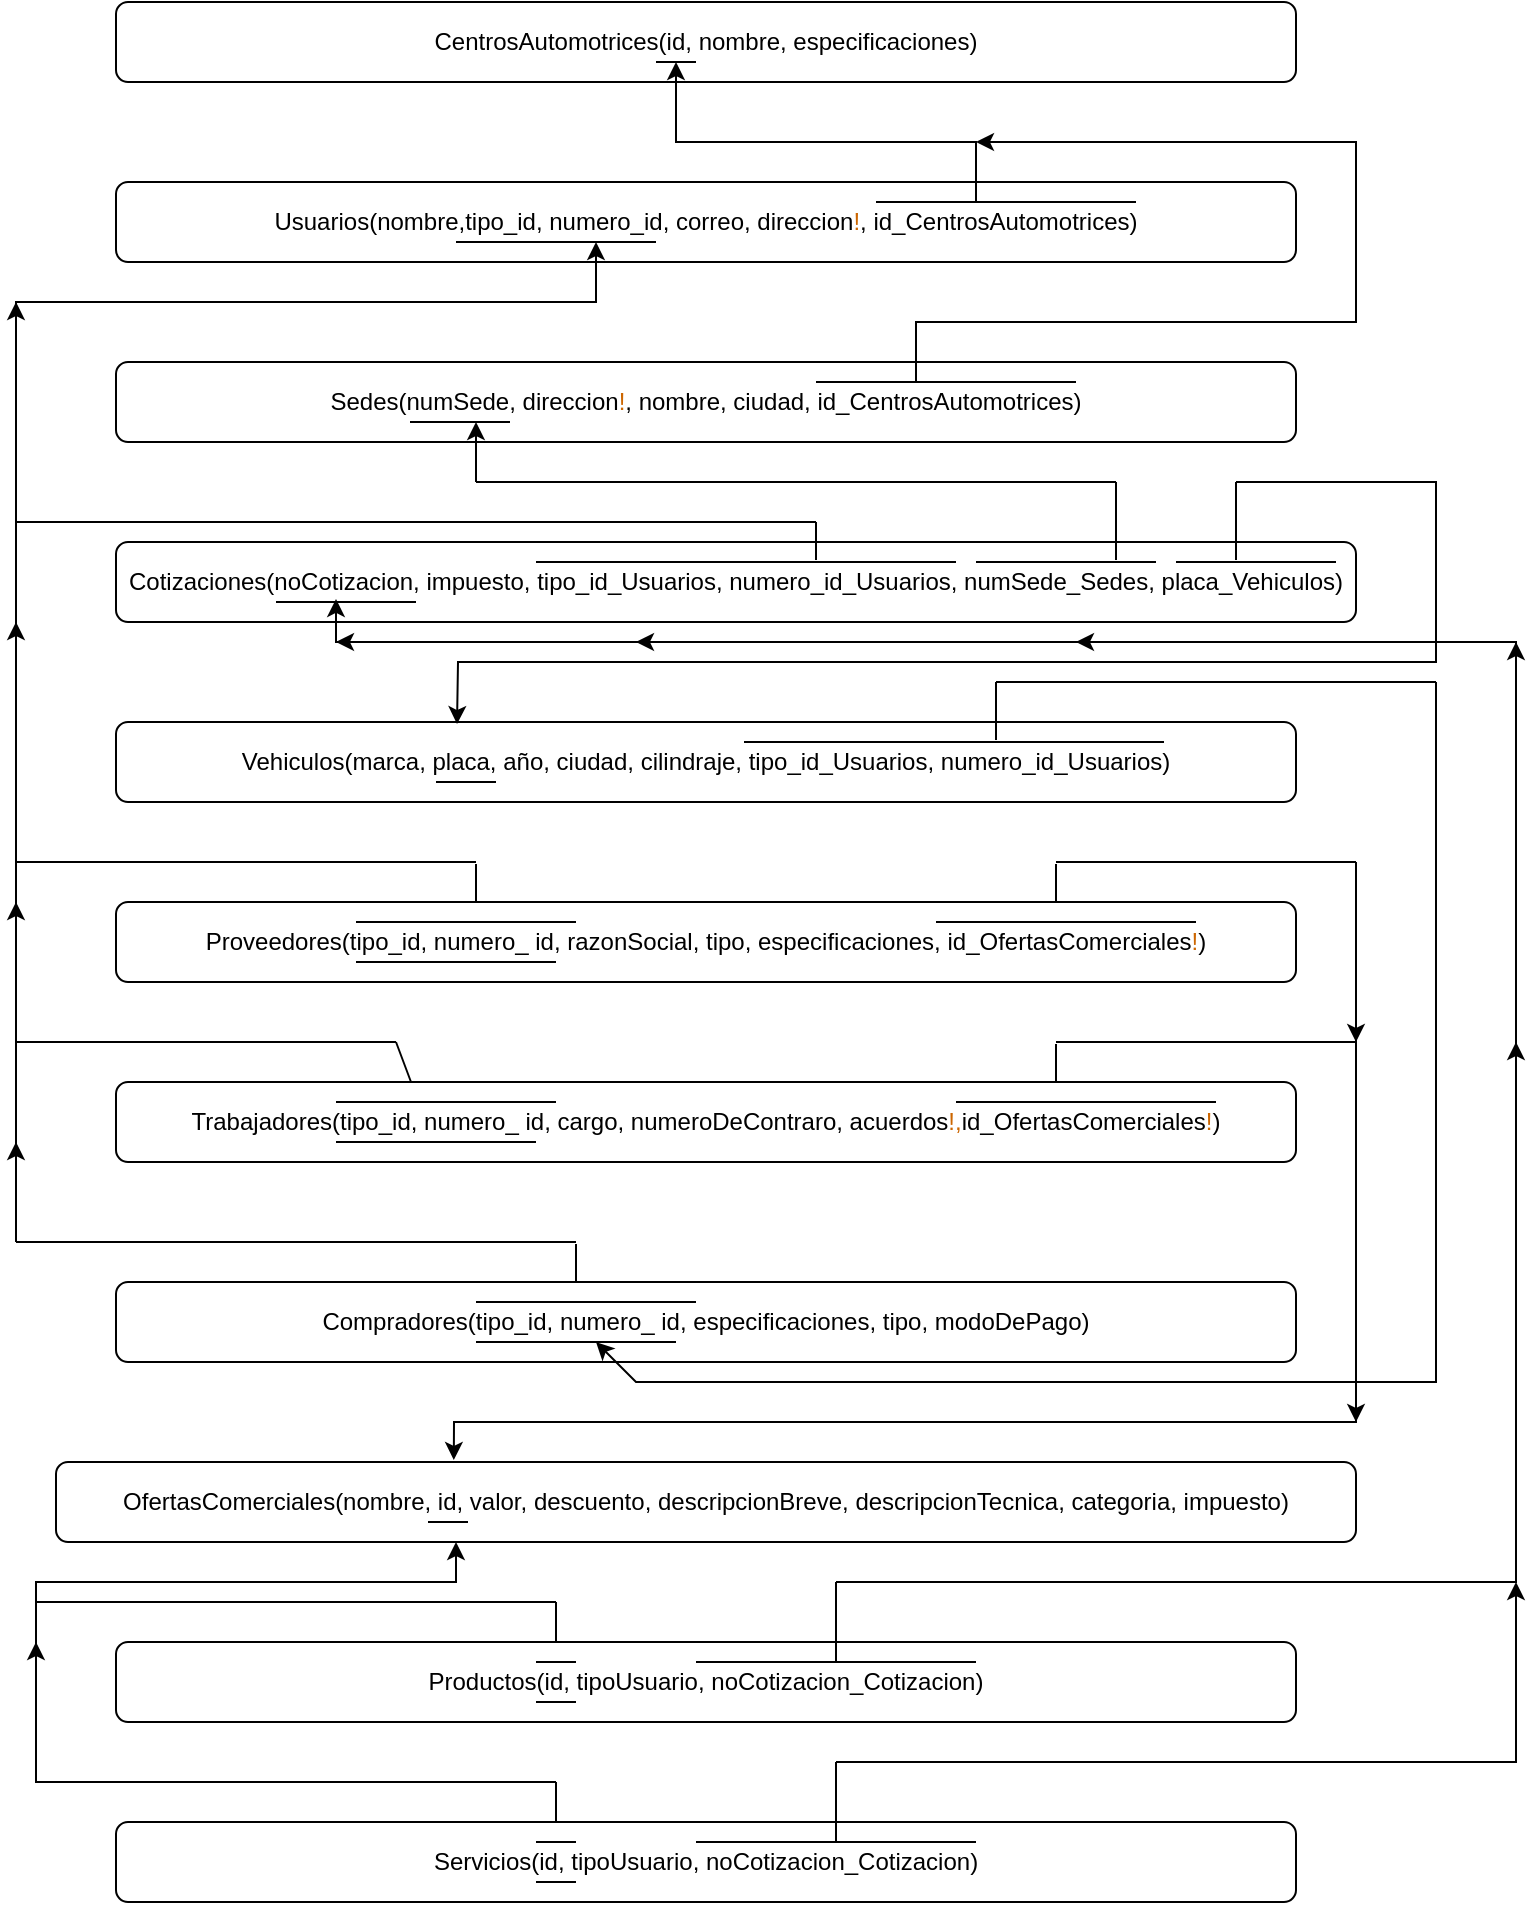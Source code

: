 <mxfile version="24.3.1" type="device">
  <diagram name="Página-1" id="Vr1Y7R2iYwyh4owWzu-u">
    <mxGraphModel dx="978" dy="485" grid="1" gridSize="10" guides="1" tooltips="1" connect="1" arrows="1" fold="1" page="0" pageScale="1" pageWidth="827" pageHeight="1169" background="#FFFFFF" math="0" shadow="0">
      <root>
        <mxCell id="0" />
        <mxCell id="1" parent="0" />
        <mxCell id="t-XKkH_gSelWPTtqUoM3-1" value="&lt;font style=&quot;vertical-align: inherit;&quot;&gt;&lt;font class=&quot;cursor-default-hover&quot; style=&quot;vertical-align: inherit;&quot;&gt;CentrosAutomotrices(id, nombre, especificaciones)&lt;/font&gt;&lt;/font&gt;" style="rounded=1;whiteSpace=wrap;html=1;labelBackgroundColor=none;" parent="1" vertex="1">
          <mxGeometry x="100" y="50" width="590" height="40" as="geometry" />
        </mxCell>
        <mxCell id="t-XKkH_gSelWPTtqUoM3-2" value="&lt;font style=&quot;vertical-align: inherit;&quot;&gt;&lt;font class=&quot;cursor-default-hover&quot; style=&quot;vertical-align: inherit;&quot;&gt;&lt;font style=&quot;vertical-align: inherit;&quot;&gt;&lt;font class=&quot;cursor-default-hover&quot; style=&quot;vertical-align: inherit;&quot;&gt;Usuarios(nombre,tipo_id, numero_id, correo, direccion&lt;span class=&quot;cursor-default-hover&quot; style=&quot;color: rgb(204, 102, 0);&quot;&gt;!&lt;/span&gt;, id_CentrosAutomotrices)&lt;/font&gt;&lt;/font&gt;&lt;/font&gt;&lt;/font&gt;" style="rounded=1;whiteSpace=wrap;html=1;labelBackgroundColor=none;" parent="1" vertex="1">
          <mxGeometry x="100" y="140" width="590" height="40" as="geometry" />
        </mxCell>
        <mxCell id="t-XKkH_gSelWPTtqUoM3-3" value="&lt;font style=&quot;vertical-align: inherit;&quot;&gt;&lt;font class=&quot;cursor-default-hover&quot; style=&quot;vertical-align: inherit;&quot;&gt;&lt;font style=&quot;vertical-align: inherit;&quot;&gt;&lt;font class=&quot;cursor-default-hover&quot; style=&quot;vertical-align: inherit;&quot;&gt;&lt;font style=&quot;vertical-align: inherit;&quot;&gt;&lt;font class=&quot;cursor-default-hover&quot; style=&quot;vertical-align: inherit;&quot;&gt;Sedes(numSede, direccion&lt;span class=&quot;cursor-default-hover&quot; style=&quot;color: rgb(204, 102, 0);&quot;&gt;!&lt;/span&gt;, nombre, ciudad, id_CentrosAutomotrices)&lt;/font&gt;&lt;/font&gt;&lt;/font&gt;&lt;/font&gt;&lt;/font&gt;&lt;/font&gt;" style="rounded=1;whiteSpace=wrap;html=1;labelBackgroundColor=none;" parent="1" vertex="1">
          <mxGeometry x="100" y="230" width="590" height="40" as="geometry" />
        </mxCell>
        <mxCell id="t-XKkH_gSelWPTtqUoM3-4" value="&lt;font style=&quot;vertical-align: inherit;&quot;&gt;&lt;font class=&quot;cursor-default-hover&quot; style=&quot;vertical-align: inherit;&quot;&gt;&lt;font style=&quot;vertical-align: inherit;&quot;&gt;&lt;font class=&quot;cursor-default-hover&quot; style=&quot;vertical-align: inherit;&quot;&gt;&lt;font style=&quot;vertical-align: inherit;&quot;&gt;&lt;font class=&quot;cursor-default-hover&quot; style=&quot;vertical-align: inherit;&quot;&gt;Cotizaciones(noCotizacion, impuesto, tipo_id_Usuarios, numero_id_Usuarios, numSede_Sedes, placa_Vehiculos)&lt;/font&gt;&lt;/font&gt;&lt;/font&gt;&lt;/font&gt;&lt;/font&gt;&lt;/font&gt;" style="rounded=1;whiteSpace=wrap;html=1;labelBackgroundColor=none;" parent="1" vertex="1">
          <mxGeometry x="100" y="320" width="620" height="40" as="geometry" />
        </mxCell>
        <mxCell id="t-XKkH_gSelWPTtqUoM3-5" value="&lt;font style=&quot;vertical-align: inherit;&quot;&gt;&lt;font class=&quot;cursor-default-hover&quot; style=&quot;vertical-align: inherit;&quot;&gt;&lt;font style=&quot;vertical-align: inherit;&quot;&gt;&lt;font class=&quot;cursor-default-hover&quot; style=&quot;vertical-align: inherit;&quot;&gt;&lt;font style=&quot;vertical-align: inherit;&quot;&gt;&lt;font class=&quot;cursor-default-hover&quot; style=&quot;vertical-align: inherit;&quot;&gt;Vehiculos(marca, placa, año, ciudad, cilindraje, tipo_id_Usuarios, numero_id_Usuarios)&lt;/font&gt;&lt;/font&gt;&lt;/font&gt;&lt;/font&gt;&lt;/font&gt;&lt;/font&gt;" style="rounded=1;whiteSpace=wrap;html=1;labelBackgroundColor=none;" parent="1" vertex="1">
          <mxGeometry x="100" y="410" width="590" height="40" as="geometry" />
        </mxCell>
        <mxCell id="t-XKkH_gSelWPTtqUoM3-6" value="&lt;font style=&quot;vertical-align: inherit;&quot;&gt;&lt;font class=&quot;cursor-default-hover&quot; style=&quot;vertical-align: inherit;&quot;&gt;&lt;font style=&quot;vertical-align: inherit;&quot;&gt;&lt;font class=&quot;cursor-default-hover&quot; style=&quot;vertical-align: inherit;&quot;&gt;&lt;font style=&quot;vertical-align: inherit;&quot;&gt;&lt;font class=&quot;cursor-default-hover&quot; style=&quot;vertical-align: inherit;&quot;&gt;Proveedores(tipo_id, numero_ id, razonSocial, tipo, especificaciones, id_OfertasComerciales&lt;span class=&quot;cursor-default-hover&quot; style=&quot;color: rgb(204, 102, 0);&quot;&gt;!&lt;/span&gt;)&lt;/font&gt;&lt;/font&gt;&lt;/font&gt;&lt;/font&gt;&lt;/font&gt;&lt;/font&gt;" style="rounded=1;whiteSpace=wrap;html=1;labelBackgroundColor=none;" parent="1" vertex="1">
          <mxGeometry x="100" y="500" width="590" height="40" as="geometry" />
        </mxCell>
        <mxCell id="t-XKkH_gSelWPTtqUoM3-7" value="&lt;font style=&quot;vertical-align: inherit;&quot;&gt;&lt;font class=&quot;cursor-default-hover&quot; style=&quot;vertical-align: inherit;&quot;&gt;&lt;font style=&quot;vertical-align: inherit;&quot;&gt;&lt;font class=&quot;cursor-default-hover&quot; style=&quot;vertical-align: inherit;&quot;&gt;&lt;font style=&quot;vertical-align: inherit;&quot;&gt;&lt;font class=&quot;cursor-default-hover&quot; style=&quot;vertical-align: inherit;&quot;&gt;Trabajadores(tipo_id, numero_ id, cargo, numeroDeContraro, acuerdos&lt;font class=&quot;cursor-default-hover&quot; color=&quot;#cc6600&quot;&gt;!,&lt;/font&gt;id_OfertasComerciales&lt;span style=&quot;color: rgb(204, 102, 0);&quot; class=&quot;cursor-default-hover&quot;&gt;!&lt;/span&gt;)&lt;/font&gt;&lt;/font&gt;&lt;/font&gt;&lt;/font&gt;&lt;/font&gt;&lt;/font&gt;" style="rounded=1;whiteSpace=wrap;html=1;labelBackgroundColor=none;" parent="1" vertex="1">
          <mxGeometry x="100" y="590" width="590" height="40" as="geometry" />
        </mxCell>
        <mxCell id="t-XKkH_gSelWPTtqUoM3-8" value="&lt;font style=&quot;vertical-align: inherit;&quot;&gt;&lt;font class=&quot;cursor-default-hover&quot; style=&quot;vertical-align: inherit;&quot;&gt;&lt;font style=&quot;vertical-align: inherit;&quot;&gt;&lt;font class=&quot;cursor-default-hover&quot; style=&quot;vertical-align: inherit;&quot;&gt;&lt;font style=&quot;vertical-align: inherit;&quot;&gt;&lt;font class=&quot;cursor-default-hover&quot; style=&quot;vertical-align: inherit;&quot;&gt;Compradores(tipo_id, numero_ id, especificaciones, tipo, modoDePago)&lt;/font&gt;&lt;/font&gt;&lt;/font&gt;&lt;/font&gt;&lt;/font&gt;&lt;/font&gt;" style="rounded=1;whiteSpace=wrap;html=1;labelBackgroundColor=none;" parent="1" vertex="1">
          <mxGeometry x="100" y="690" width="590" height="40" as="geometry" />
        </mxCell>
        <mxCell id="t-XKkH_gSelWPTtqUoM3-9" value="&lt;font style=&quot;vertical-align: inherit;&quot;&gt;&lt;font class=&quot;cursor-default-hover&quot; style=&quot;vertical-align: inherit;&quot;&gt;&lt;font style=&quot;vertical-align: inherit;&quot;&gt;&lt;font class=&quot;cursor-default-hover&quot; style=&quot;vertical-align: inherit;&quot;&gt;&lt;font style=&quot;vertical-align: inherit;&quot;&gt;&lt;font class=&quot;cursor-default-hover&quot; style=&quot;vertical-align: inherit;&quot;&gt;OfertasComerciales(nombre, id, valor, descuento, descripcionBreve, descripcionTecnica, categoria, impuesto)&lt;/font&gt;&lt;/font&gt;&lt;/font&gt;&lt;/font&gt;&lt;/font&gt;&lt;/font&gt;" style="rounded=1;whiteSpace=wrap;html=1;labelBackgroundColor=none;" parent="1" vertex="1">
          <mxGeometry x="70" y="780" width="650" height="40" as="geometry" />
        </mxCell>
        <mxCell id="t-XKkH_gSelWPTtqUoM3-11" value="&lt;font style=&quot;vertical-align: inherit;&quot;&gt;&lt;font class=&quot;cursor-default-hover&quot; style=&quot;vertical-align: inherit;&quot;&gt;&lt;font style=&quot;vertical-align: inherit;&quot;&gt;&lt;font class=&quot;cursor-default-hover&quot; style=&quot;vertical-align: inherit;&quot;&gt;&lt;font style=&quot;vertical-align: inherit;&quot;&gt;&lt;font class=&quot;cursor-default-hover&quot; style=&quot;vertical-align: inherit;&quot;&gt;Servicios(id, tipoUsuario, noCotizacion_Cotizacion)&lt;/font&gt;&lt;/font&gt;&lt;/font&gt;&lt;/font&gt;&lt;/font&gt;&lt;/font&gt;" style="rounded=1;whiteSpace=wrap;html=1;labelBackgroundColor=none;" parent="1" vertex="1">
          <mxGeometry x="100" y="960" width="590" height="40" as="geometry" />
        </mxCell>
        <mxCell id="t-XKkH_gSelWPTtqUoM3-12" value="&lt;font style=&quot;vertical-align: inherit;&quot;&gt;&lt;font class=&quot;cursor-default-hover&quot; style=&quot;vertical-align: inherit;&quot;&gt;&lt;font style=&quot;vertical-align: inherit;&quot;&gt;&lt;font class=&quot;cursor-default-hover&quot; style=&quot;vertical-align: inherit;&quot;&gt;&lt;font style=&quot;vertical-align: inherit;&quot;&gt;&lt;font class=&quot;cursor-default-hover&quot; style=&quot;vertical-align: inherit;&quot;&gt;Productos(id, tipoUsuario, noCotizacion_Cotizacion)&lt;/font&gt;&lt;/font&gt;&lt;/font&gt;&lt;/font&gt;&lt;/font&gt;&lt;/font&gt;" style="rounded=1;whiteSpace=wrap;html=1;labelBackgroundColor=none;" parent="1" vertex="1">
          <mxGeometry x="100" y="870" width="590" height="40" as="geometry" />
        </mxCell>
        <mxCell id="AOUOuKHNEziZ9cPBrUxJ-1" value="" style="endArrow=none;html=1;rounded=0;labelBackgroundColor=none;fontColor=default;" edge="1" parent="1">
          <mxGeometry width="50" height="50" relative="1" as="geometry">
            <mxPoint x="370" y="80" as="sourcePoint" />
            <mxPoint x="390" y="80" as="targetPoint" />
          </mxGeometry>
        </mxCell>
        <mxCell id="AOUOuKHNEziZ9cPBrUxJ-2" value="" style="endArrow=none;html=1;rounded=0;labelBackgroundColor=none;fontColor=default;" edge="1" parent="1">
          <mxGeometry width="50" height="50" relative="1" as="geometry">
            <mxPoint x="310" y="900" as="sourcePoint" />
            <mxPoint x="330" y="900" as="targetPoint" />
          </mxGeometry>
        </mxCell>
        <mxCell id="AOUOuKHNEziZ9cPBrUxJ-3" value="" style="endArrow=none;html=1;rounded=0;labelBackgroundColor=none;fontColor=default;" edge="1" parent="1">
          <mxGeometry width="50" height="50" relative="1" as="geometry">
            <mxPoint x="310" y="990" as="sourcePoint" />
            <mxPoint x="330" y="990" as="targetPoint" />
          </mxGeometry>
        </mxCell>
        <mxCell id="AOUOuKHNEziZ9cPBrUxJ-6" value="" style="endArrow=none;html=1;rounded=0;labelBackgroundColor=none;fontColor=default;" edge="1" parent="1">
          <mxGeometry width="50" height="50" relative="1" as="geometry">
            <mxPoint x="256" y="810" as="sourcePoint" />
            <mxPoint x="276" y="810" as="targetPoint" />
          </mxGeometry>
        </mxCell>
        <mxCell id="AOUOuKHNEziZ9cPBrUxJ-9" value="" style="endArrow=none;html=1;rounded=0;labelBackgroundColor=none;fontColor=default;" edge="1" parent="1">
          <mxGeometry width="50" height="50" relative="1" as="geometry">
            <mxPoint x="270" y="170" as="sourcePoint" />
            <mxPoint x="370" y="170" as="targetPoint" />
          </mxGeometry>
        </mxCell>
        <mxCell id="AOUOuKHNEziZ9cPBrUxJ-10" value="" style="endArrow=none;html=1;rounded=0;labelBackgroundColor=none;fontColor=default;" edge="1" parent="1">
          <mxGeometry width="50" height="50" relative="1" as="geometry">
            <mxPoint x="220" y="530" as="sourcePoint" />
            <mxPoint x="320" y="530" as="targetPoint" />
          </mxGeometry>
        </mxCell>
        <mxCell id="AOUOuKHNEziZ9cPBrUxJ-11" value="" style="endArrow=none;html=1;rounded=0;labelBackgroundColor=none;fontColor=default;" edge="1" parent="1">
          <mxGeometry width="50" height="50" relative="1" as="geometry">
            <mxPoint x="210" y="620" as="sourcePoint" />
            <mxPoint x="310" y="620" as="targetPoint" />
          </mxGeometry>
        </mxCell>
        <mxCell id="AOUOuKHNEziZ9cPBrUxJ-12" value="" style="endArrow=none;html=1;rounded=0;labelBackgroundColor=none;fontColor=default;" edge="1" parent="1">
          <mxGeometry width="50" height="50" relative="1" as="geometry">
            <mxPoint x="280" y="720" as="sourcePoint" />
            <mxPoint x="380" y="720" as="targetPoint" />
          </mxGeometry>
        </mxCell>
        <mxCell id="AOUOuKHNEziZ9cPBrUxJ-13" value="" style="endArrow=none;html=1;rounded=0;labelBackgroundColor=none;fontColor=default;" edge="1" parent="1">
          <mxGeometry width="50" height="50" relative="1" as="geometry">
            <mxPoint x="310" y="880" as="sourcePoint" />
            <mxPoint x="330" y="880" as="targetPoint" />
          </mxGeometry>
        </mxCell>
        <mxCell id="AOUOuKHNEziZ9cPBrUxJ-14" value="" style="endArrow=none;html=1;rounded=0;labelBackgroundColor=none;fontColor=default;" edge="1" parent="1">
          <mxGeometry width="50" height="50" relative="1" as="geometry">
            <mxPoint x="310" y="970" as="sourcePoint" />
            <mxPoint x="330" y="970" as="targetPoint" />
          </mxGeometry>
        </mxCell>
        <mxCell id="AOUOuKHNEziZ9cPBrUxJ-20" value="" style="endArrow=none;html=1;rounded=0;labelBackgroundColor=none;fontColor=default;" edge="1" parent="1">
          <mxGeometry width="50" height="50" relative="1" as="geometry">
            <mxPoint x="414" y="420" as="sourcePoint" />
            <mxPoint x="624" y="420" as="targetPoint" />
          </mxGeometry>
        </mxCell>
        <mxCell id="AOUOuKHNEziZ9cPBrUxJ-21" value="" style="endArrow=none;html=1;rounded=0;labelBackgroundColor=none;fontColor=default;" edge="1" parent="1">
          <mxGeometry width="50" height="50" relative="1" as="geometry">
            <mxPoint x="220" y="510" as="sourcePoint" />
            <mxPoint x="330" y="510" as="targetPoint" />
          </mxGeometry>
        </mxCell>
        <mxCell id="AOUOuKHNEziZ9cPBrUxJ-22" value="" style="endArrow=none;html=1;rounded=0;labelBackgroundColor=none;fontColor=default;" edge="1" parent="1">
          <mxGeometry width="50" height="50" relative="1" as="geometry">
            <mxPoint x="280" y="700" as="sourcePoint" />
            <mxPoint x="390" y="700" as="targetPoint" />
          </mxGeometry>
        </mxCell>
        <mxCell id="AOUOuKHNEziZ9cPBrUxJ-23" value="" style="endArrow=none;html=1;rounded=0;labelBackgroundColor=none;fontColor=default;" edge="1" parent="1">
          <mxGeometry width="50" height="50" relative="1" as="geometry">
            <mxPoint x="510" y="510" as="sourcePoint" />
            <mxPoint x="640" y="510" as="targetPoint" />
          </mxGeometry>
        </mxCell>
        <mxCell id="AOUOuKHNEziZ9cPBrUxJ-24" value="" style="endArrow=none;html=1;rounded=0;labelBackgroundColor=none;fontColor=default;" edge="1" parent="1">
          <mxGeometry width="50" height="50" relative="1" as="geometry">
            <mxPoint x="210" y="600" as="sourcePoint" />
            <mxPoint x="320" y="600" as="targetPoint" />
          </mxGeometry>
        </mxCell>
        <mxCell id="AOUOuKHNEziZ9cPBrUxJ-25" value="" style="endArrow=classic;html=1;rounded=0;labelBackgroundColor=none;fontColor=default;" edge="1" parent="1">
          <mxGeometry width="50" height="50" relative="1" as="geometry">
            <mxPoint x="50" y="670" as="sourcePoint" />
            <mxPoint x="340" y="170" as="targetPoint" />
            <Array as="points">
              <mxPoint x="50" y="200" />
              <mxPoint x="340" y="200" />
              <mxPoint x="340" y="180" />
            </Array>
          </mxGeometry>
        </mxCell>
        <mxCell id="AOUOuKHNEziZ9cPBrUxJ-26" value="" style="endArrow=none;html=1;rounded=0;labelBackgroundColor=none;fontColor=default;" edge="1" parent="1">
          <mxGeometry width="50" height="50" relative="1" as="geometry">
            <mxPoint x="50" y="670" as="sourcePoint" />
            <mxPoint x="330" y="670" as="targetPoint" />
          </mxGeometry>
        </mxCell>
        <mxCell id="AOUOuKHNEziZ9cPBrUxJ-27" value="" style="endArrow=none;html=1;rounded=0;labelBackgroundColor=none;fontColor=default;" edge="1" parent="1">
          <mxGeometry width="50" height="50" relative="1" as="geometry">
            <mxPoint x="50" y="570" as="sourcePoint" />
            <mxPoint x="240" y="570" as="targetPoint" />
          </mxGeometry>
        </mxCell>
        <mxCell id="AOUOuKHNEziZ9cPBrUxJ-28" value="" style="endArrow=none;html=1;rounded=0;labelBackgroundColor=none;fontColor=default;" edge="1" parent="1">
          <mxGeometry width="50" height="50" relative="1" as="geometry">
            <mxPoint x="50" y="480" as="sourcePoint" />
            <mxPoint x="280" y="480" as="targetPoint" />
          </mxGeometry>
        </mxCell>
        <mxCell id="AOUOuKHNEziZ9cPBrUxJ-34" value="" style="endArrow=none;html=1;rounded=0;entryX=0.25;entryY=0;entryDx=0;entryDy=0;labelBackgroundColor=none;fontColor=default;" edge="1" parent="1" target="t-XKkH_gSelWPTtqUoM3-7">
          <mxGeometry width="50" height="50" relative="1" as="geometry">
            <mxPoint x="240" y="570" as="sourcePoint" />
            <mxPoint x="380" y="520" as="targetPoint" />
            <Array as="points">
              <mxPoint x="240" y="570" />
            </Array>
          </mxGeometry>
        </mxCell>
        <mxCell id="AOUOuKHNEziZ9cPBrUxJ-35" value="" style="endArrow=none;html=1;rounded=0;entryX=0.39;entryY=-0.037;entryDx=0;entryDy=0;entryPerimeter=0;labelBackgroundColor=none;fontColor=default;" edge="1" parent="1">
          <mxGeometry width="50" height="50" relative="1" as="geometry">
            <mxPoint x="280" y="481" as="sourcePoint" />
            <mxPoint x="280" y="500" as="targetPoint" />
          </mxGeometry>
        </mxCell>
        <mxCell id="AOUOuKHNEziZ9cPBrUxJ-36" value="" style="endArrow=none;html=1;rounded=0;entryX=0.39;entryY=-0.037;entryDx=0;entryDy=0;entryPerimeter=0;labelBackgroundColor=none;fontColor=default;" edge="1" parent="1">
          <mxGeometry width="50" height="50" relative="1" as="geometry">
            <mxPoint x="330" y="671" as="sourcePoint" />
            <mxPoint x="330" y="690" as="targetPoint" />
          </mxGeometry>
        </mxCell>
        <mxCell id="AOUOuKHNEziZ9cPBrUxJ-37" value="" style="endArrow=classic;html=1;rounded=0;labelBackgroundColor=none;fontColor=default;" edge="1" parent="1">
          <mxGeometry width="50" height="50" relative="1" as="geometry">
            <mxPoint x="50" y="570" as="sourcePoint" />
            <mxPoint x="50" y="500" as="targetPoint" />
          </mxGeometry>
        </mxCell>
        <mxCell id="AOUOuKHNEziZ9cPBrUxJ-38" value="" style="endArrow=classic;html=1;rounded=0;labelBackgroundColor=none;fontColor=default;" edge="1" parent="1">
          <mxGeometry width="50" height="50" relative="1" as="geometry">
            <mxPoint x="50" y="480" as="sourcePoint" />
            <mxPoint x="50" y="360" as="targetPoint" />
          </mxGeometry>
        </mxCell>
        <mxCell id="AOUOuKHNEziZ9cPBrUxJ-39" value="" style="endArrow=classic;html=1;rounded=0;labelBackgroundColor=none;fontColor=default;" edge="1" parent="1">
          <mxGeometry width="50" height="50" relative="1" as="geometry">
            <mxPoint x="50" y="670" as="sourcePoint" />
            <mxPoint x="50" y="620" as="targetPoint" />
          </mxGeometry>
        </mxCell>
        <mxCell id="AOUOuKHNEziZ9cPBrUxJ-41" value="" style="endArrow=classic;html=1;rounded=0;labelBackgroundColor=none;fontColor=default;" edge="1" parent="1">
          <mxGeometry width="50" height="50" relative="1" as="geometry">
            <mxPoint x="320" y="940" as="sourcePoint" />
            <mxPoint x="270" y="820" as="targetPoint" />
            <Array as="points">
              <mxPoint x="60" y="940" />
              <mxPoint x="60" y="840" />
              <mxPoint x="270" y="840" />
            </Array>
          </mxGeometry>
        </mxCell>
        <mxCell id="AOUOuKHNEziZ9cPBrUxJ-42" value="" style="endArrow=none;html=1;rounded=0;labelBackgroundColor=none;fontColor=default;" edge="1" parent="1">
          <mxGeometry width="50" height="50" relative="1" as="geometry">
            <mxPoint x="60" y="850" as="sourcePoint" />
            <mxPoint x="320" y="850" as="targetPoint" />
          </mxGeometry>
        </mxCell>
        <mxCell id="AOUOuKHNEziZ9cPBrUxJ-43" value="" style="endArrow=classic;html=1;rounded=0;labelBackgroundColor=none;fontColor=default;" edge="1" parent="1">
          <mxGeometry width="50" height="50" relative="1" as="geometry">
            <mxPoint x="60" y="940" as="sourcePoint" />
            <mxPoint x="60" y="870" as="targetPoint" />
          </mxGeometry>
        </mxCell>
        <mxCell id="AOUOuKHNEziZ9cPBrUxJ-44" value="" style="endArrow=none;html=1;rounded=0;labelBackgroundColor=none;fontColor=default;" edge="1" parent="1">
          <mxGeometry width="50" height="50" relative="1" as="geometry">
            <mxPoint x="320" y="960" as="sourcePoint" />
            <mxPoint x="320" y="940" as="targetPoint" />
          </mxGeometry>
        </mxCell>
        <mxCell id="AOUOuKHNEziZ9cPBrUxJ-46" value="" style="endArrow=none;html=1;rounded=0;labelBackgroundColor=none;fontColor=default;" edge="1" parent="1">
          <mxGeometry width="50" height="50" relative="1" as="geometry">
            <mxPoint x="320" y="870" as="sourcePoint" />
            <mxPoint x="320" y="850" as="targetPoint" />
          </mxGeometry>
        </mxCell>
        <mxCell id="AOUOuKHNEziZ9cPBrUxJ-47" value="" style="endArrow=none;html=1;rounded=0;labelBackgroundColor=none;fontColor=default;" edge="1" parent="1">
          <mxGeometry width="50" height="50" relative="1" as="geometry">
            <mxPoint x="260" y="440" as="sourcePoint" />
            <mxPoint x="290" y="440" as="targetPoint" />
          </mxGeometry>
        </mxCell>
        <mxCell id="AOUOuKHNEziZ9cPBrUxJ-50" value="" style="endArrow=none;html=1;rounded=0;labelBackgroundColor=none;fontColor=default;" edge="1" parent="1">
          <mxGeometry width="50" height="50" relative="1" as="geometry">
            <mxPoint x="180" y="350" as="sourcePoint" />
            <mxPoint x="250" y="350" as="targetPoint" />
          </mxGeometry>
        </mxCell>
        <mxCell id="AOUOuKHNEziZ9cPBrUxJ-51" value="" style="endArrow=none;html=1;rounded=0;labelBackgroundColor=none;fontColor=default;" edge="1" parent="1">
          <mxGeometry width="50" height="50" relative="1" as="geometry">
            <mxPoint x="247" y="260" as="sourcePoint" />
            <mxPoint x="297" y="260" as="targetPoint" />
          </mxGeometry>
        </mxCell>
        <mxCell id="AOUOuKHNEziZ9cPBrUxJ-52" value="" style="endArrow=none;html=1;rounded=0;labelBackgroundColor=none;fontColor=default;" edge="1" parent="1">
          <mxGeometry width="50" height="50" relative="1" as="geometry">
            <mxPoint x="520" y="600" as="sourcePoint" />
            <mxPoint x="650" y="600" as="targetPoint" />
          </mxGeometry>
        </mxCell>
        <mxCell id="AOUOuKHNEziZ9cPBrUxJ-53" value="" style="endArrow=none;html=1;rounded=0;labelBackgroundColor=none;fontColor=default;" edge="1" parent="1">
          <mxGeometry width="50" height="50" relative="1" as="geometry">
            <mxPoint x="310" y="330" as="sourcePoint" />
            <mxPoint x="520" y="330" as="targetPoint" />
          </mxGeometry>
        </mxCell>
        <mxCell id="AOUOuKHNEziZ9cPBrUxJ-54" value="" style="endArrow=none;html=1;rounded=0;labelBackgroundColor=none;fontColor=default;" edge="1" parent="1">
          <mxGeometry width="50" height="50" relative="1" as="geometry">
            <mxPoint x="530" y="330" as="sourcePoint" />
            <mxPoint x="620" y="330" as="targetPoint" />
          </mxGeometry>
        </mxCell>
        <mxCell id="AOUOuKHNEziZ9cPBrUxJ-55" value="" style="endArrow=none;html=1;rounded=0;labelBackgroundColor=none;fontColor=default;" edge="1" parent="1">
          <mxGeometry width="50" height="50" relative="1" as="geometry">
            <mxPoint x="630" y="330" as="sourcePoint" />
            <mxPoint x="710" y="330" as="targetPoint" />
          </mxGeometry>
        </mxCell>
        <mxCell id="AOUOuKHNEziZ9cPBrUxJ-56" value="" style="endArrow=none;html=1;rounded=0;labelBackgroundColor=none;fontColor=default;" edge="1" parent="1">
          <mxGeometry width="50" height="50" relative="1" as="geometry">
            <mxPoint x="480" y="150" as="sourcePoint" />
            <mxPoint x="610" y="150" as="targetPoint" />
          </mxGeometry>
        </mxCell>
        <mxCell id="AOUOuKHNEziZ9cPBrUxJ-57" value="" style="endArrow=classic;html=1;rounded=0;labelBackgroundColor=none;fontColor=default;" edge="1" parent="1">
          <mxGeometry width="50" height="50" relative="1" as="geometry">
            <mxPoint x="530" y="150" as="sourcePoint" />
            <mxPoint x="380" y="80" as="targetPoint" />
            <Array as="points">
              <mxPoint x="530" y="120" />
              <mxPoint x="380" y="120" />
            </Array>
          </mxGeometry>
        </mxCell>
        <mxCell id="AOUOuKHNEziZ9cPBrUxJ-58" value="" style="endArrow=none;html=1;rounded=0;labelBackgroundColor=none;fontColor=default;" edge="1" parent="1">
          <mxGeometry width="50" height="50" relative="1" as="geometry">
            <mxPoint x="450" y="240" as="sourcePoint" />
            <mxPoint x="580" y="240" as="targetPoint" />
          </mxGeometry>
        </mxCell>
        <mxCell id="AOUOuKHNEziZ9cPBrUxJ-59" value="" style="endArrow=classic;html=1;rounded=0;labelBackgroundColor=none;fontColor=default;" edge="1" parent="1">
          <mxGeometry width="50" height="50" relative="1" as="geometry">
            <mxPoint x="500" y="240" as="sourcePoint" />
            <mxPoint x="530" y="120" as="targetPoint" />
            <Array as="points">
              <mxPoint x="500" y="210" />
              <mxPoint x="720" y="210" />
              <mxPoint x="720" y="120" />
            </Array>
          </mxGeometry>
        </mxCell>
        <mxCell id="AOUOuKHNEziZ9cPBrUxJ-60" value="" style="endArrow=none;html=1;rounded=0;entryX=0.39;entryY=-0.037;entryDx=0;entryDy=0;entryPerimeter=0;labelBackgroundColor=none;fontColor=default;" edge="1" parent="1">
          <mxGeometry width="50" height="50" relative="1" as="geometry">
            <mxPoint x="570" y="481" as="sourcePoint" />
            <mxPoint x="570" y="500" as="targetPoint" />
          </mxGeometry>
        </mxCell>
        <mxCell id="AOUOuKHNEziZ9cPBrUxJ-61" value="" style="endArrow=none;html=1;rounded=0;labelBackgroundColor=none;fontColor=default;" edge="1" parent="1">
          <mxGeometry width="50" height="50" relative="1" as="geometry">
            <mxPoint x="570" y="480" as="sourcePoint" />
            <mxPoint x="720" y="480" as="targetPoint" />
          </mxGeometry>
        </mxCell>
        <mxCell id="AOUOuKHNEziZ9cPBrUxJ-62" value="" style="endArrow=classic;html=1;rounded=0;entryX=0.306;entryY=-0.025;entryDx=0;entryDy=0;entryPerimeter=0;labelBackgroundColor=none;fontColor=default;" edge="1" parent="1" target="t-XKkH_gSelWPTtqUoM3-9">
          <mxGeometry width="50" height="50" relative="1" as="geometry">
            <mxPoint x="720" y="480" as="sourcePoint" />
            <mxPoint x="770" y="430" as="targetPoint" />
            <Array as="points">
              <mxPoint x="720" y="760" />
              <mxPoint x="269" y="760" />
            </Array>
          </mxGeometry>
        </mxCell>
        <mxCell id="AOUOuKHNEziZ9cPBrUxJ-63" value="" style="endArrow=none;html=1;rounded=0;entryX=0.39;entryY=-0.037;entryDx=0;entryDy=0;entryPerimeter=0;labelBackgroundColor=none;fontColor=default;" edge="1" parent="1">
          <mxGeometry width="50" height="50" relative="1" as="geometry">
            <mxPoint x="570" y="571" as="sourcePoint" />
            <mxPoint x="570" y="590" as="targetPoint" />
          </mxGeometry>
        </mxCell>
        <mxCell id="AOUOuKHNEziZ9cPBrUxJ-64" value="" style="endArrow=none;html=1;rounded=0;labelBackgroundColor=none;fontColor=default;" edge="1" parent="1">
          <mxGeometry width="50" height="50" relative="1" as="geometry">
            <mxPoint x="570" y="570" as="sourcePoint" />
            <mxPoint x="720" y="570" as="targetPoint" />
          </mxGeometry>
        </mxCell>
        <mxCell id="AOUOuKHNEziZ9cPBrUxJ-65" value="" style="endArrow=classic;html=1;rounded=0;labelBackgroundColor=none;fontColor=default;" edge="1" parent="1">
          <mxGeometry width="50" height="50" relative="1" as="geometry">
            <mxPoint x="720" y="480" as="sourcePoint" />
            <mxPoint x="720" y="570" as="targetPoint" />
          </mxGeometry>
        </mxCell>
        <mxCell id="AOUOuKHNEziZ9cPBrUxJ-66" value="" style="endArrow=classic;html=1;rounded=0;labelBackgroundColor=none;fontColor=default;" edge="1" parent="1">
          <mxGeometry width="50" height="50" relative="1" as="geometry">
            <mxPoint x="720" y="570" as="sourcePoint" />
            <mxPoint x="720" y="760" as="targetPoint" />
          </mxGeometry>
        </mxCell>
        <mxCell id="AOUOuKHNEziZ9cPBrUxJ-67" value="" style="endArrow=none;html=1;rounded=0;entryX=0.39;entryY=-0.037;entryDx=0;entryDy=0;entryPerimeter=0;labelBackgroundColor=none;fontColor=default;" edge="1" parent="1">
          <mxGeometry width="50" height="50" relative="1" as="geometry">
            <mxPoint x="450" y="310" as="sourcePoint" />
            <mxPoint x="450" y="329" as="targetPoint" />
          </mxGeometry>
        </mxCell>
        <mxCell id="AOUOuKHNEziZ9cPBrUxJ-68" value="" style="endArrow=none;html=1;rounded=0;labelBackgroundColor=none;fontColor=default;" edge="1" parent="1">
          <mxGeometry width="50" height="50" relative="1" as="geometry">
            <mxPoint x="50" y="310" as="sourcePoint" />
            <mxPoint x="450" y="310" as="targetPoint" />
          </mxGeometry>
        </mxCell>
        <mxCell id="AOUOuKHNEziZ9cPBrUxJ-69" value="" style="endArrow=classic;html=1;rounded=0;labelBackgroundColor=none;fontColor=default;" edge="1" parent="1">
          <mxGeometry width="50" height="50" relative="1" as="geometry">
            <mxPoint x="50" y="310" as="sourcePoint" />
            <mxPoint x="50" y="200" as="targetPoint" />
          </mxGeometry>
        </mxCell>
        <mxCell id="AOUOuKHNEziZ9cPBrUxJ-70" value="" style="endArrow=none;html=1;rounded=0;entryX=0.39;entryY=-0.037;entryDx=0;entryDy=0;entryPerimeter=0;labelBackgroundColor=none;fontColor=default;" edge="1" parent="1">
          <mxGeometry width="50" height="50" relative="1" as="geometry">
            <mxPoint x="600" y="290" as="sourcePoint" />
            <mxPoint x="600" y="329" as="targetPoint" />
          </mxGeometry>
        </mxCell>
        <mxCell id="AOUOuKHNEziZ9cPBrUxJ-72" value="" style="endArrow=none;html=1;rounded=0;labelBackgroundColor=none;fontColor=default;" edge="1" parent="1">
          <mxGeometry width="50" height="50" relative="1" as="geometry">
            <mxPoint x="280" y="290" as="sourcePoint" />
            <mxPoint x="600" y="290" as="targetPoint" />
          </mxGeometry>
        </mxCell>
        <mxCell id="AOUOuKHNEziZ9cPBrUxJ-73" value="" style="endArrow=classic;html=1;rounded=0;labelBackgroundColor=none;fontColor=default;" edge="1" parent="1">
          <mxGeometry width="50" height="50" relative="1" as="geometry">
            <mxPoint x="280" y="290" as="sourcePoint" />
            <mxPoint x="280" y="260" as="targetPoint" />
          </mxGeometry>
        </mxCell>
        <mxCell id="AOUOuKHNEziZ9cPBrUxJ-74" value="" style="endArrow=none;html=1;rounded=0;entryX=0.39;entryY=-0.037;entryDx=0;entryDy=0;entryPerimeter=0;labelBackgroundColor=none;fontColor=default;" edge="1" parent="1">
          <mxGeometry width="50" height="50" relative="1" as="geometry">
            <mxPoint x="540" y="390" as="sourcePoint" />
            <mxPoint x="540" y="419" as="targetPoint" />
          </mxGeometry>
        </mxCell>
        <mxCell id="AOUOuKHNEziZ9cPBrUxJ-75" value="" style="endArrow=none;html=1;rounded=0;labelBackgroundColor=none;fontColor=default;" edge="1" parent="1">
          <mxGeometry width="50" height="50" relative="1" as="geometry">
            <mxPoint x="540" y="390" as="sourcePoint" />
            <mxPoint x="760" y="390" as="targetPoint" />
          </mxGeometry>
        </mxCell>
        <mxCell id="AOUOuKHNEziZ9cPBrUxJ-76" value="" style="endArrow=classic;html=1;rounded=0;labelBackgroundColor=none;fontColor=default;" edge="1" parent="1">
          <mxGeometry width="50" height="50" relative="1" as="geometry">
            <mxPoint x="760" y="390" as="sourcePoint" />
            <mxPoint x="340" y="720" as="targetPoint" />
            <Array as="points">
              <mxPoint x="760" y="740" />
              <mxPoint x="360" y="740" />
            </Array>
          </mxGeometry>
        </mxCell>
        <mxCell id="AOUOuKHNEziZ9cPBrUxJ-77" value="" style="endArrow=none;html=1;rounded=0;labelBackgroundColor=none;fontColor=default;" edge="1" parent="1">
          <mxGeometry width="50" height="50" relative="1" as="geometry">
            <mxPoint x="390" y="880" as="sourcePoint" />
            <mxPoint x="530" y="880" as="targetPoint" />
          </mxGeometry>
        </mxCell>
        <mxCell id="AOUOuKHNEziZ9cPBrUxJ-78" value="" style="endArrow=none;html=1;rounded=0;entryX=0.39;entryY=-0.037;entryDx=0;entryDy=0;entryPerimeter=0;labelBackgroundColor=none;fontColor=default;" edge="1" parent="1">
          <mxGeometry width="50" height="50" relative="1" as="geometry">
            <mxPoint x="660" y="290" as="sourcePoint" />
            <mxPoint x="660" y="329" as="targetPoint" />
          </mxGeometry>
        </mxCell>
        <mxCell id="AOUOuKHNEziZ9cPBrUxJ-80" value="" style="endArrow=classic;html=1;rounded=0;entryX=0.289;entryY=0.025;entryDx=0;entryDy=0;entryPerimeter=0;labelBackgroundColor=none;fontColor=default;" edge="1" parent="1" target="t-XKkH_gSelWPTtqUoM3-5">
          <mxGeometry width="50" height="50" relative="1" as="geometry">
            <mxPoint x="660" y="290" as="sourcePoint" />
            <mxPoint x="710" y="240" as="targetPoint" />
            <Array as="points">
              <mxPoint x="760" y="290" />
              <mxPoint x="760" y="380" />
              <mxPoint x="271" y="380" />
            </Array>
          </mxGeometry>
        </mxCell>
        <mxCell id="AOUOuKHNEziZ9cPBrUxJ-82" value="" style="endArrow=none;html=1;rounded=0;labelBackgroundColor=none;fontColor=default;" edge="1" parent="1">
          <mxGeometry width="50" height="50" relative="1" as="geometry">
            <mxPoint x="390" y="970" as="sourcePoint" />
            <mxPoint x="530" y="970" as="targetPoint" />
          </mxGeometry>
        </mxCell>
        <mxCell id="AOUOuKHNEziZ9cPBrUxJ-83" value="" style="endArrow=none;html=1;rounded=0;labelBackgroundColor=none;fontColor=default;" edge="1" parent="1">
          <mxGeometry width="50" height="50" relative="1" as="geometry">
            <mxPoint x="460" y="880" as="sourcePoint" />
            <mxPoint x="460" y="840" as="targetPoint" />
          </mxGeometry>
        </mxCell>
        <mxCell id="AOUOuKHNEziZ9cPBrUxJ-84" value="" style="endArrow=none;html=1;rounded=0;labelBackgroundColor=none;fontColor=default;" edge="1" parent="1">
          <mxGeometry width="50" height="50" relative="1" as="geometry">
            <mxPoint x="460" y="970" as="sourcePoint" />
            <mxPoint x="460" y="930" as="targetPoint" />
          </mxGeometry>
        </mxCell>
        <mxCell id="AOUOuKHNEziZ9cPBrUxJ-85" value="" style="endArrow=classic;html=1;rounded=0;labelBackgroundColor=none;fontColor=default;" edge="1" parent="1">
          <mxGeometry width="50" height="50" relative="1" as="geometry">
            <mxPoint x="460" y="840" as="sourcePoint" />
            <mxPoint x="210" y="348.476" as="targetPoint" />
            <Array as="points">
              <mxPoint x="800" y="840" />
              <mxPoint x="800" y="370" />
              <mxPoint x="210" y="370" />
            </Array>
          </mxGeometry>
        </mxCell>
        <mxCell id="AOUOuKHNEziZ9cPBrUxJ-86" value="" style="endArrow=classic;html=1;rounded=0;labelBackgroundColor=none;fontColor=default;" edge="1" parent="1">
          <mxGeometry width="50" height="50" relative="1" as="geometry">
            <mxPoint x="460" y="930" as="sourcePoint" />
            <mxPoint x="800" y="840" as="targetPoint" />
            <Array as="points">
              <mxPoint x="800" y="930" />
            </Array>
          </mxGeometry>
        </mxCell>
        <mxCell id="AOUOuKHNEziZ9cPBrUxJ-87" value="" style="endArrow=classic;html=1;rounded=0;labelBackgroundColor=none;fontColor=default;" edge="1" parent="1">
          <mxGeometry width="50" height="50" relative="1" as="geometry">
            <mxPoint x="800" y="840" as="sourcePoint" />
            <mxPoint x="800" y="570" as="targetPoint" />
          </mxGeometry>
        </mxCell>
        <mxCell id="AOUOuKHNEziZ9cPBrUxJ-88" value="" style="endArrow=classic;html=1;rounded=0;labelBackgroundColor=none;fontColor=default;" edge="1" parent="1">
          <mxGeometry width="50" height="50" relative="1" as="geometry">
            <mxPoint x="800" y="570" as="sourcePoint" />
            <mxPoint x="800" y="370" as="targetPoint" />
          </mxGeometry>
        </mxCell>
        <mxCell id="AOUOuKHNEziZ9cPBrUxJ-89" value="" style="endArrow=classic;html=1;rounded=0;labelBackgroundColor=none;fontColor=default;" edge="1" parent="1">
          <mxGeometry width="50" height="50" relative="1" as="geometry">
            <mxPoint x="800" y="370" as="sourcePoint" />
            <mxPoint x="580" y="370" as="targetPoint" />
          </mxGeometry>
        </mxCell>
        <mxCell id="AOUOuKHNEziZ9cPBrUxJ-90" value="" style="endArrow=classic;html=1;rounded=0;labelBackgroundColor=none;fontColor=default;" edge="1" parent="1">
          <mxGeometry width="50" height="50" relative="1" as="geometry">
            <mxPoint x="580" y="370" as="sourcePoint" />
            <mxPoint x="360" y="370" as="targetPoint" />
          </mxGeometry>
        </mxCell>
        <mxCell id="AOUOuKHNEziZ9cPBrUxJ-91" value="" style="endArrow=classic;html=1;rounded=0;labelBackgroundColor=none;fontColor=default;" edge="1" parent="1">
          <mxGeometry width="50" height="50" relative="1" as="geometry">
            <mxPoint x="360" y="370" as="sourcePoint" />
            <mxPoint x="210" y="370" as="targetPoint" />
          </mxGeometry>
        </mxCell>
      </root>
    </mxGraphModel>
  </diagram>
</mxfile>
